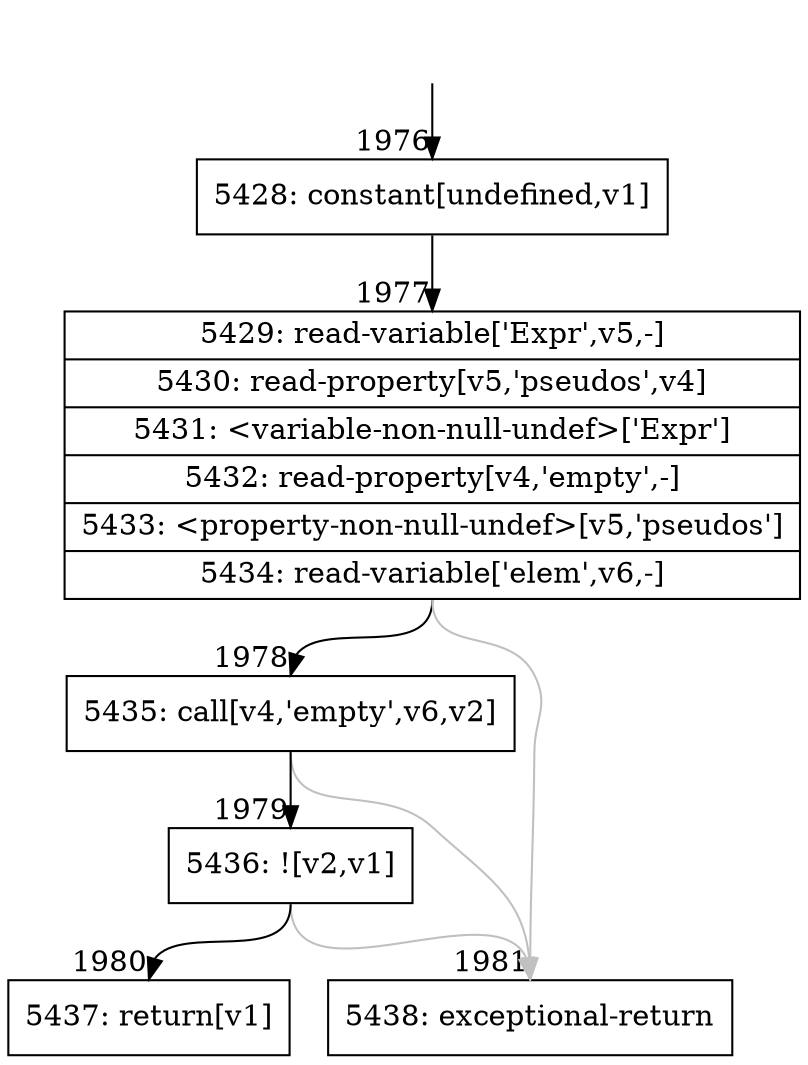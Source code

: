 digraph {
rankdir="TD"
BB_entry138[shape=none,label=""];
BB_entry138 -> BB1976 [tailport=s, headport=n, headlabel="    1976"]
BB1976 [shape=record label="{5428: constant[undefined,v1]}" ] 
BB1976 -> BB1977 [tailport=s, headport=n, headlabel="      1977"]
BB1977 [shape=record label="{5429: read-variable['Expr',v5,-]|5430: read-property[v5,'pseudos',v4]|5431: \<variable-non-null-undef\>['Expr']|5432: read-property[v4,'empty',-]|5433: \<property-non-null-undef\>[v5,'pseudos']|5434: read-variable['elem',v6,-]}" ] 
BB1977 -> BB1978 [tailport=s, headport=n, headlabel="      1978"]
BB1977 -> BB1981 [tailport=s, headport=n, color=gray, headlabel="      1981"]
BB1978 [shape=record label="{5435: call[v4,'empty',v6,v2]}" ] 
BB1978 -> BB1979 [tailport=s, headport=n, headlabel="      1979"]
BB1978 -> BB1981 [tailport=s, headport=n, color=gray]
BB1979 [shape=record label="{5436: ![v2,v1]}" ] 
BB1979 -> BB1980 [tailport=s, headport=n, headlabel="      1980"]
BB1979 -> BB1981 [tailport=s, headport=n, color=gray]
BB1980 [shape=record label="{5437: return[v1]}" ] 
BB1981 [shape=record label="{5438: exceptional-return}" ] 
}
